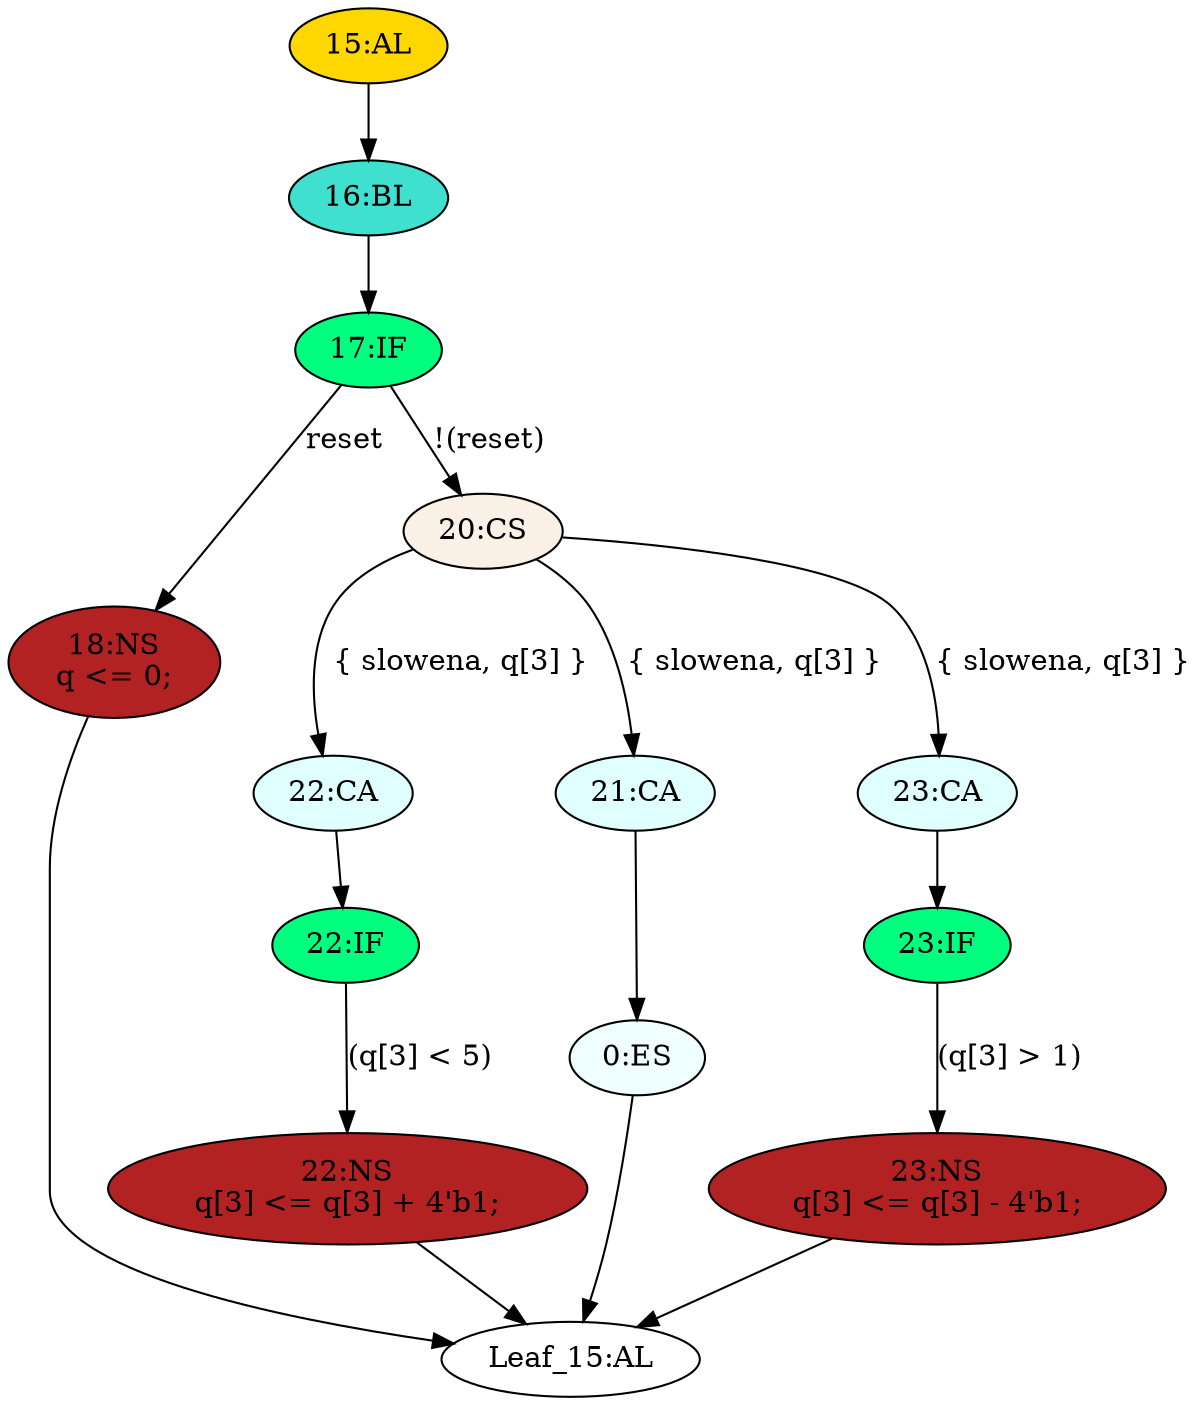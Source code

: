 strict digraph "" {
	node [label="\N"];
	"23:IF"	[ast="<pyverilog.vparser.ast.IfStatement object at 0x7fb2e8ab68d0>",
		fillcolor=springgreen,
		label="23:IF",
		statements="[]",
		style=filled,
		typ=IfStatement];
	"23:NS"	[ast="<pyverilog.vparser.ast.NonblockingSubstitution object at 0x7fb2e8ab6a50>",
		fillcolor=firebrick,
		label="23:NS
q[3] <= q[3] - 4'b1;",
		statements="[<pyverilog.vparser.ast.NonblockingSubstitution object at 0x7fb2e8ab6a50>]",
		style=filled,
		typ=NonblockingSubstitution];
	"23:IF" -> "23:NS"	[cond="['q']",
		label="(q[3] > 1)",
		lineno=23];
	"15:AL"	[ast="<pyverilog.vparser.ast.Always object at 0x7fb2e8ab6e90>",
		clk_sens=True,
		fillcolor=gold,
		label="15:AL",
		sens="['clk']",
		statements="[]",
		style=filled,
		typ=Always,
		use_var="['q', 'reset', 'slowena']"];
	"16:BL"	[ast="<pyverilog.vparser.ast.Block object at 0x7fb2e8ab6f90>",
		fillcolor=turquoise,
		label="16:BL",
		statements="[]",
		style=filled,
		typ=Block];
	"15:AL" -> "16:BL"	[cond="[]",
		lineno=None];
	"18:NS"	[ast="<pyverilog.vparser.ast.NonblockingSubstitution object at 0x7fb2e836a950>",
		fillcolor=firebrick,
		label="18:NS
q <= 0;",
		statements="[<pyverilog.vparser.ast.NonblockingSubstitution object at 0x7fb2e836a950>]",
		style=filled,
		typ=NonblockingSubstitution];
	"Leaf_15:AL"	[def_var="['q']",
		label="Leaf_15:AL"];
	"18:NS" -> "Leaf_15:AL"	[cond="[]",
		lineno=None];
	"23:NS" -> "Leaf_15:AL"	[cond="[]",
		lineno=None];
	"0:ES"	[ast="<pyverilog.vparser.ast.EventStatement object at 0x7fb2e836a250>",
		fillcolor=azure,
		label="0:ES",
		statements="[]",
		style=filled,
		typ=EventStatement];
	"0:ES" -> "Leaf_15:AL"	[cond="[]",
		lineno=None];
	"20:CS"	[ast="<pyverilog.vparser.ast.CaseStatement object at 0x7fb2e836a050>",
		fillcolor=linen,
		label="20:CS",
		statements="[]",
		style=filled,
		typ=CaseStatement];
	"22:CA"	[ast="<pyverilog.vparser.ast.Case object at 0x7fb2e836a390>",
		fillcolor=lightcyan,
		label="22:CA",
		statements="[]",
		style=filled,
		typ=Case];
	"20:CS" -> "22:CA"	[cond="['slowena', 'q']",
		label="{ slowena, q[3] }",
		lineno=20];
	"21:CA"	[ast="<pyverilog.vparser.ast.Case object at 0x7fb2e836a1d0>",
		fillcolor=lightcyan,
		label="21:CA",
		statements="[]",
		style=filled,
		typ=Case];
	"20:CS" -> "21:CA"	[cond="['slowena', 'q']",
		label="{ slowena, q[3] }",
		lineno=20];
	"23:CA"	[ast="<pyverilog.vparser.ast.Case object at 0x7fb2e836a890>",
		fillcolor=lightcyan,
		label="23:CA",
		statements="[]",
		style=filled,
		typ=Case];
	"20:CS" -> "23:CA"	[cond="['slowena', 'q']",
		label="{ slowena, q[3] }",
		lineno=20];
	"17:IF"	[ast="<pyverilog.vparser.ast.IfStatement object at 0x7fb2e8ab6fd0>",
		fillcolor=springgreen,
		label="17:IF",
		statements="[]",
		style=filled,
		typ=IfStatement];
	"17:IF" -> "18:NS"	[cond="['reset']",
		label=reset,
		lineno=17];
	"17:IF" -> "20:CS"	[cond="['reset']",
		label="!(reset)",
		lineno=17];
	"22:IF"	[ast="<pyverilog.vparser.ast.IfStatement object at 0x7fb2e836a410>",
		fillcolor=springgreen,
		label="22:IF",
		statements="[]",
		style=filled,
		typ=IfStatement];
	"22:CA" -> "22:IF"	[cond="[]",
		lineno=None];
	"22:NS"	[ast="<pyverilog.vparser.ast.NonblockingSubstitution object at 0x7fb2e836a450>",
		fillcolor=firebrick,
		label="22:NS
q[3] <= q[3] + 4'b1;",
		statements="[<pyverilog.vparser.ast.NonblockingSubstitution object at 0x7fb2e836a450>]",
		style=filled,
		typ=NonblockingSubstitution];
	"22:IF" -> "22:NS"	[cond="['q']",
		label="(q[3] < 5)",
		lineno=22];
	"21:CA" -> "0:ES"	[cond="[]",
		lineno=None];
	"23:CA" -> "23:IF"	[cond="[]",
		lineno=None];
	"22:NS" -> "Leaf_15:AL"	[cond="[]",
		lineno=None];
	"16:BL" -> "17:IF"	[cond="[]",
		lineno=None];
}
